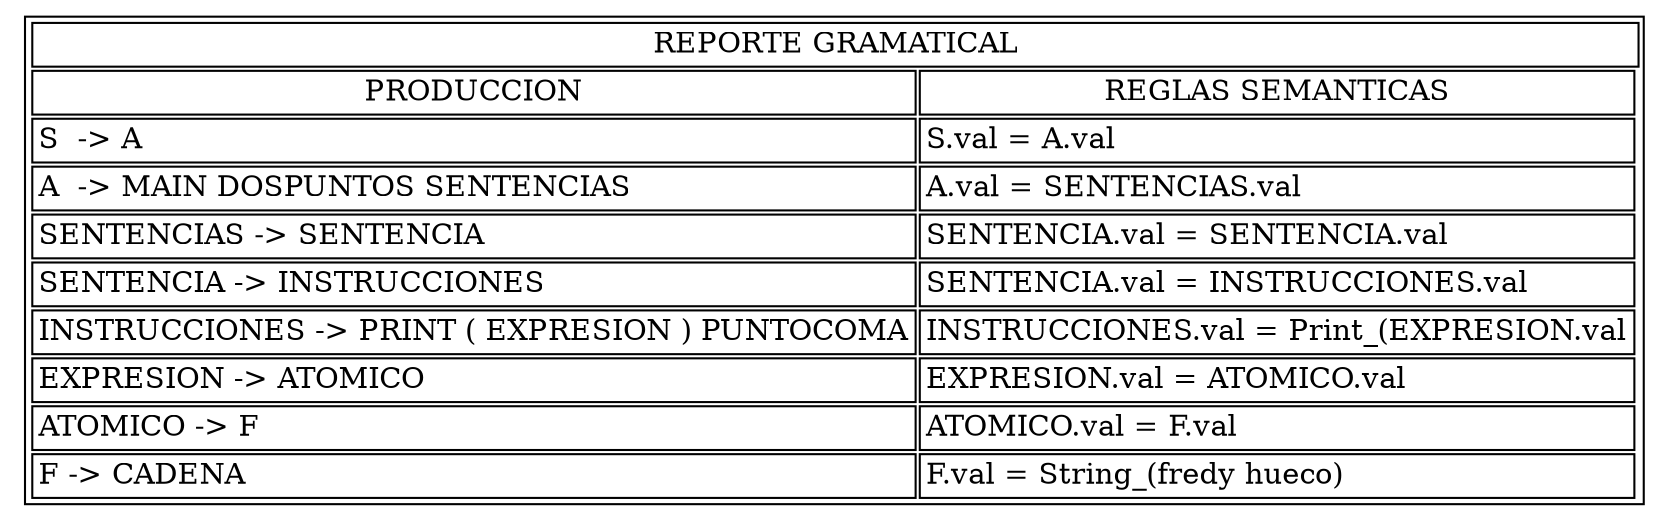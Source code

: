 digraph H { parent [ shape=plaintext label=< <table border='1' cellborder='1'>
<tr><td colspan="3">REPORTE GRAMATICAL</td></tr>
<tr><td port='port_one'>PRODUCCION</td><td port='port_two'>REGLAS SEMANTICAS</td></tr>
<tr><td align="left" port='port_one'>S  -&gt; A</td><td align="left" port='port_two'>S.val = A.val</td></tr>
<tr><td align="left" port='port_one'>A  -&gt; MAIN DOSPUNTOS SENTENCIAS</td><td align="left" port='port_two'>A.val = SENTENCIAS.val</td></tr>
<tr><td align="left" port='port_one'>SENTENCIAS -&gt; SENTENCIA</td><td align="left" port='port_two'>SENTENCIA.val = SENTENCIA.val</td></tr>
<tr><td align="left" port='port_one'>SENTENCIA -&gt; INSTRUCCIONES</td><td align="left" port='port_two'>SENTENCIA.val = INSTRUCCIONES.val</td></tr>
<tr><td align="left" port='port_one'>INSTRUCCIONES -&gt; PRINT ( EXPRESION ) PUNTOCOMA</td><td align="left" port='port_two'>INSTRUCCIONES.val = Print_(EXPRESION.val</td></tr>
<tr><td align="left" port='port_one'>EXPRESION -&gt; ATOMICO</td><td align="left" port='port_two'>EXPRESION.val = ATOMICO.val</td></tr>
<tr><td align="left" port='port_one'>ATOMICO -&gt; F</td><td align="left" port='port_two'>ATOMICO.val = F.val</td></tr>
<tr><td align="left" port='port_one'>F -&gt; CADENA</td><td align="left" port='port_two'>F.val = String_(fredy hueco)</td></tr>
</table> >]; 
}